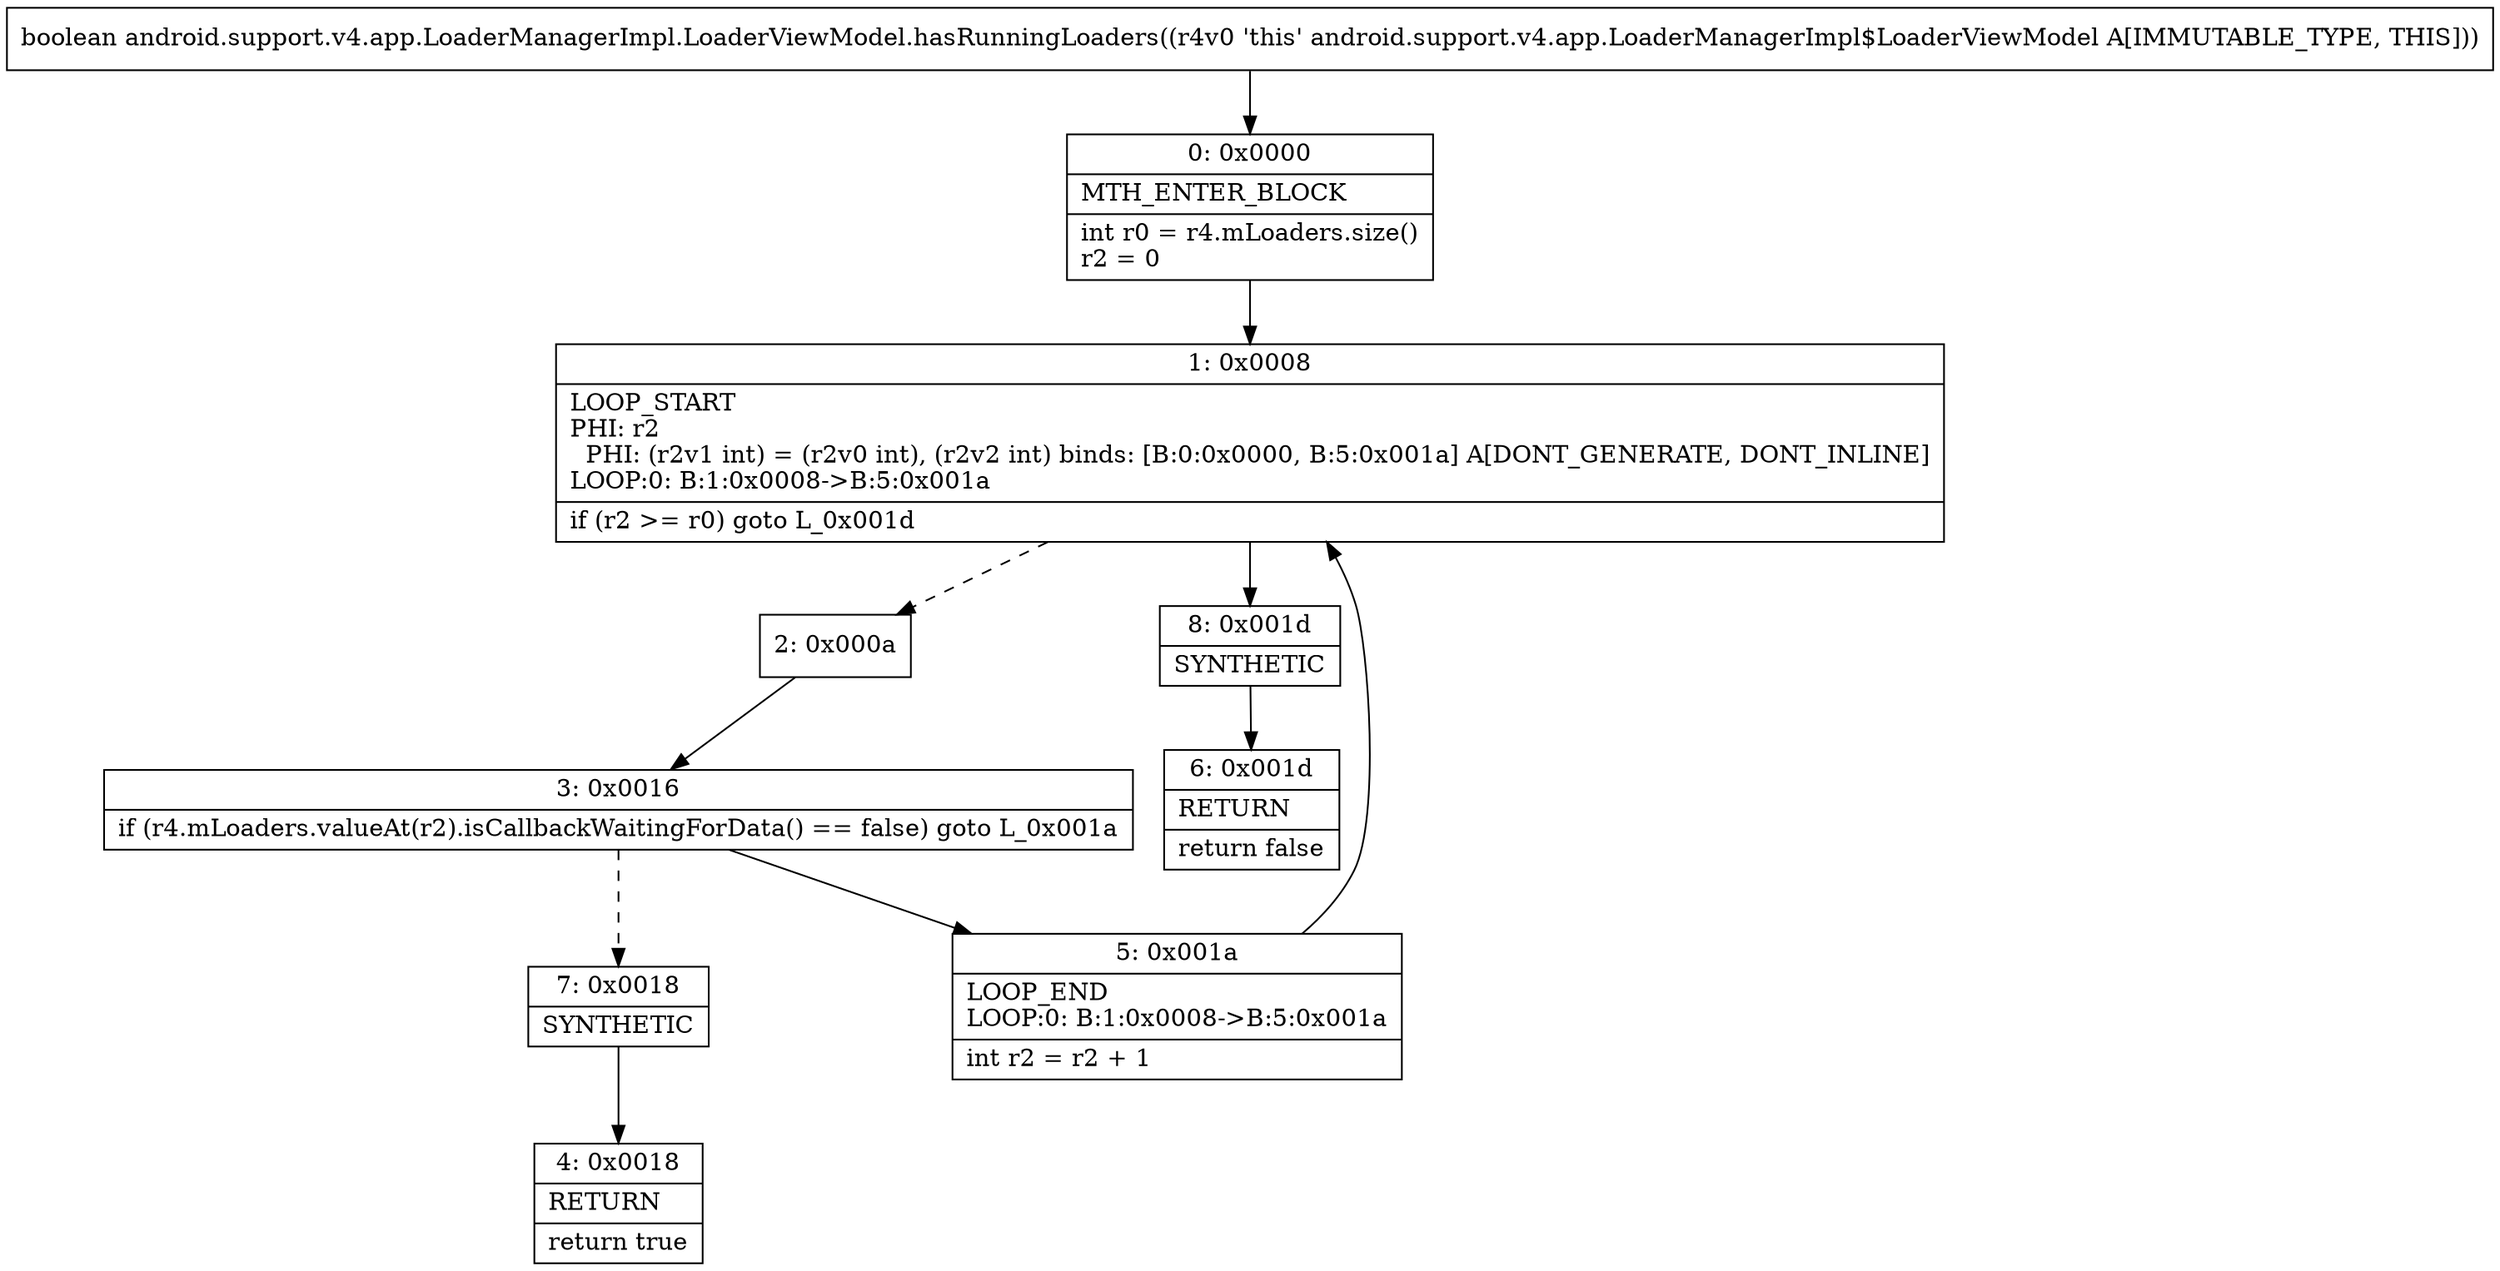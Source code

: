 digraph "CFG forandroid.support.v4.app.LoaderManagerImpl.LoaderViewModel.hasRunningLoaders()Z" {
Node_0 [shape=record,label="{0\:\ 0x0000|MTH_ENTER_BLOCK\l|int r0 = r4.mLoaders.size()\lr2 = 0\l}"];
Node_1 [shape=record,label="{1\:\ 0x0008|LOOP_START\lPHI: r2 \l  PHI: (r2v1 int) = (r2v0 int), (r2v2 int) binds: [B:0:0x0000, B:5:0x001a] A[DONT_GENERATE, DONT_INLINE]\lLOOP:0: B:1:0x0008\-\>B:5:0x001a\l|if (r2 \>= r0) goto L_0x001d\l}"];
Node_2 [shape=record,label="{2\:\ 0x000a}"];
Node_3 [shape=record,label="{3\:\ 0x0016|if (r4.mLoaders.valueAt(r2).isCallbackWaitingForData() == false) goto L_0x001a\l}"];
Node_4 [shape=record,label="{4\:\ 0x0018|RETURN\l|return true\l}"];
Node_5 [shape=record,label="{5\:\ 0x001a|LOOP_END\lLOOP:0: B:1:0x0008\-\>B:5:0x001a\l|int r2 = r2 + 1\l}"];
Node_6 [shape=record,label="{6\:\ 0x001d|RETURN\l|return false\l}"];
Node_7 [shape=record,label="{7\:\ 0x0018|SYNTHETIC\l}"];
Node_8 [shape=record,label="{8\:\ 0x001d|SYNTHETIC\l}"];
MethodNode[shape=record,label="{boolean android.support.v4.app.LoaderManagerImpl.LoaderViewModel.hasRunningLoaders((r4v0 'this' android.support.v4.app.LoaderManagerImpl$LoaderViewModel A[IMMUTABLE_TYPE, THIS])) }"];
MethodNode -> Node_0;
Node_0 -> Node_1;
Node_1 -> Node_2[style=dashed];
Node_1 -> Node_8;
Node_2 -> Node_3;
Node_3 -> Node_5;
Node_3 -> Node_7[style=dashed];
Node_5 -> Node_1;
Node_7 -> Node_4;
Node_8 -> Node_6;
}

